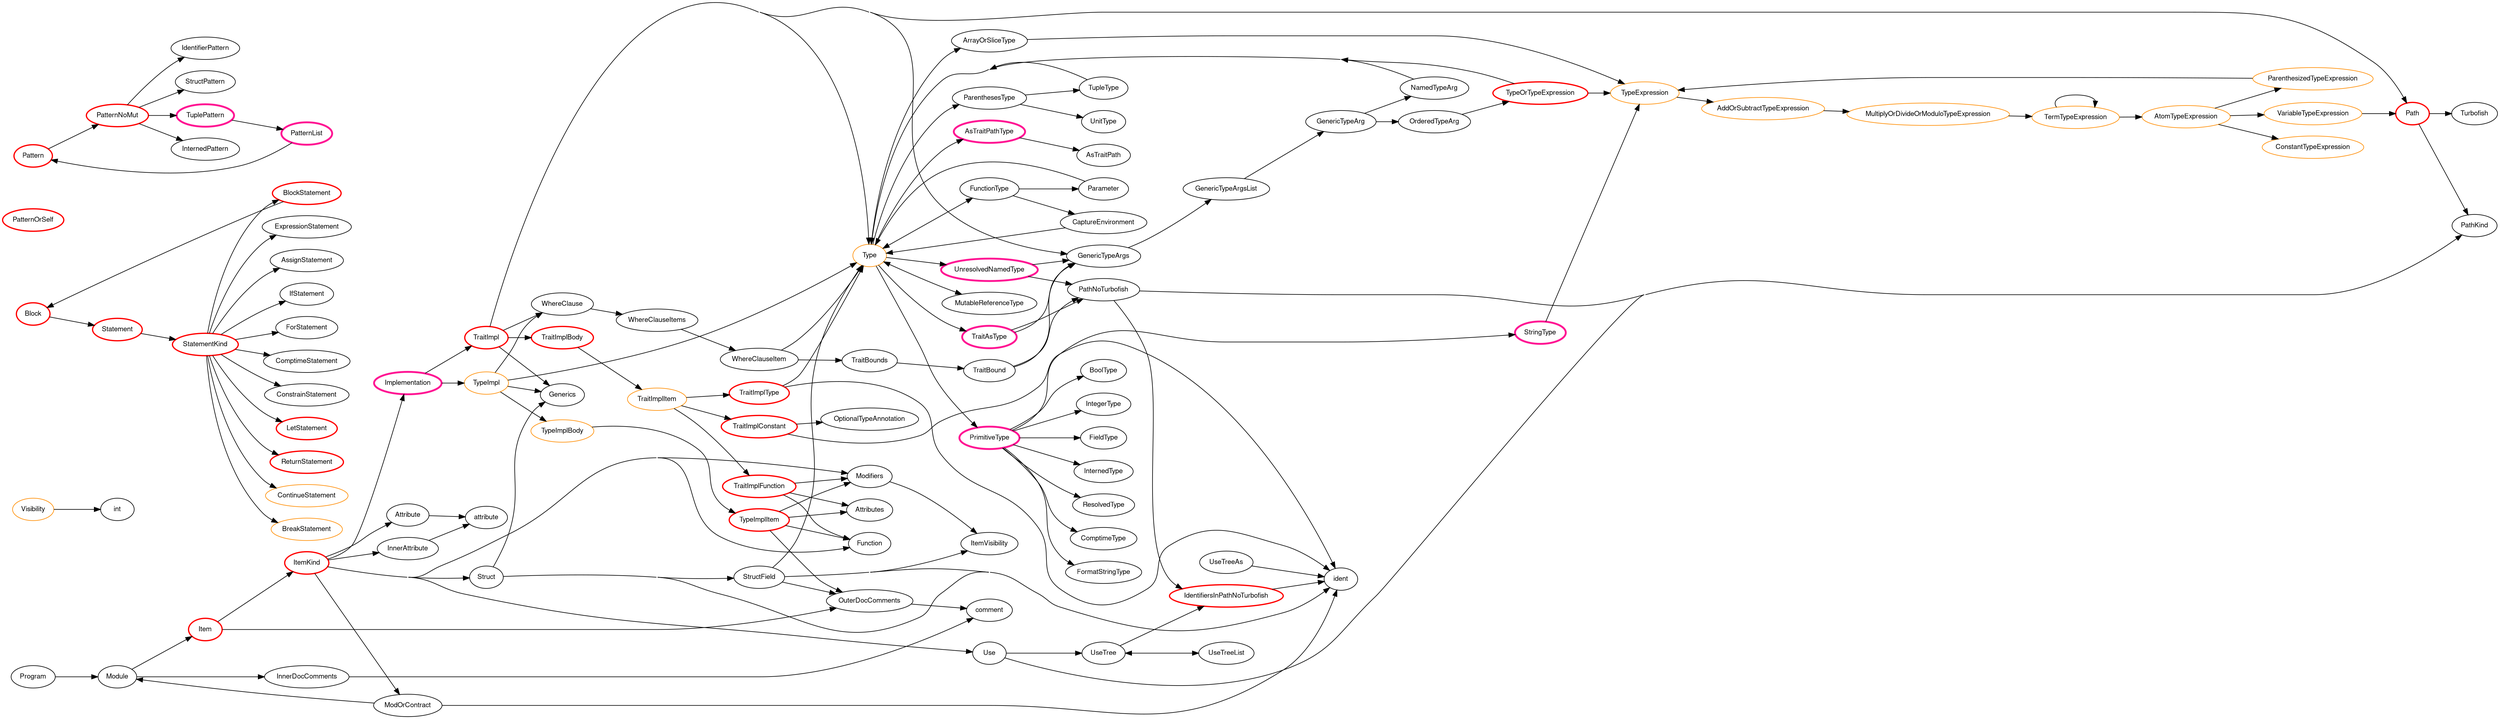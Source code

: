 digraph parser_hierarchy {
fontname="Helvetica,Arial,sans-serif"
fontsize="11"
node [fontname="Helvetica,Arial,sans-serif" fontsize="11"]
edge [fontname="Helvetica,Arial,sans-serif"]
graph [center=1 overlap=false rankdir=LR concentrate=true splines=true ratio=auto mclimit=3]

subgraph implemented {
//node [style=bold]
node [pendwidth=3]
edge [style=dotted]
Type
}

Program -> {Module}
Module -> {Item InnerDocComments}
InnerDocComments -> {comment}
OuterDocComments -> {comment}
Item [color=red penwidth=2]
Item -> {ItemKind OuterDocComments}
ItemKind [color=red penwidth=2]

subgraph grp_ItemKind {
ItemKind -> {Function Implementation Struct ModOrContract Use Modifiers Attribute InnerAttribute}
}
InnerAttribute -> {attribute}
Attribute -> {attribute}
Modifiers -> {ItemVisibility}

subgraph grp_Use {
Use -> {UseTree PathKind}
}
UseTree -> {UseTreeList IdentifiersInPathNoTurbofish}
UseTreeList -> {UseTree}
UseTreeAs -> {ident}
ModOrContract -> {Module ident}
Struct -> {StructField Generics ident}
StructField -> {Type ident ItemVisibility OuterDocComments}
Implementation [color=deeppink penwidth=3]

subgraph grp_Implementation {
Implementation -> {TraitImpl TypeImpl}
}
TypeImpl [color=darkorange]
TypeImpl -> {TypeImplBody WhereClause Type Generics}
TypeImplBody [color=darkorange]
TypeImplBody -> {TypeImplItem}
TypeImplItem [color=red penwidth=2]
TypeImplItem -> {Function Modifiers Attributes OuterDocComments}
TraitImpl [color=red penwidth=2]
TraitImpl -> {TraitImplBody WhereClause Type GenericTypeArgs Path Generics}
TraitImplBody [color=red penwidth=2]
TraitImplBody -> {TraitImplItem}
TraitImplItem [color=darkorange]
TraitImplItem -> {TraitImplFunction TraitImplConstant TraitImplType}
TraitImplType [color=red penwidth=2]
TraitImplType -> {Type ident}
TraitImplConstant [color=red penwidth=2]
TraitImplConstant -> {OptionalTypeAnnotation ident}
TraitImplFunction [color=red penwidth=2]
TraitImplFunction -> {Function Modifiers Attributes}
Type [color=darkorange]

subgraph grp_Type {
Type -> {UnresolvedNamedType AsTraitPathType TraitAsType FunctionType MutableReferenceType ArrayOrSliceType ParenthesesType PrimitiveType}
}
PrimitiveType [color=deeppink penwidth=3]
PrimitiveType -> {InternedType ResolvedType ComptimeType FormatStringType StringType BoolType IntegerType FieldType}
StringType [color=deeppink penwidth=3]
StringType -> {TypeExpression}
ParenthesesType -> {TupleType UnitType}
TupleType -> {Type}
ArrayOrSliceType -> {TypeExpression Type}
MutableReferenceType -> {Type}
FunctionType -> {Type Parameter CaptureEnvironment}
CaptureEnvironment -> {Type}
Parameter -> {Type}
TraitAsType [color=deeppink penwidth=3]
TraitAsType -> {GenericTypeArgs PathNoTurbofish}
AsTraitPathType [color=deeppink penwidth=3]
AsTraitPathType -> {AsTraitPath}
UnresolvedNamedType [color=deeppink penwidth=3]
UnresolvedNamedType -> {GenericTypeArgs PathNoTurbofish}
TypeOrTypeExpression [color=red penwidth=2]
TypeOrTypeExpression -> {TypeExpression Type}
TypeExpression [color=darkorange]
TypeExpression -> {AddOrSubtractTypeExpression}
AddOrSubtractTypeExpression [color=darkorange]

subgraph grp_AddOrSubtractTypeExpression {
AddOrSubtractTypeExpression -> {MultiplyOrDivideOrModuloTypeExpression}
}
MultiplyOrDivideOrModuloTypeExpression [color=darkorange]
MultiplyOrDivideOrModuloTypeExpression -> {TermTypeExpression}
TermTypeExpression [color=darkorange]
TermTypeExpression -> {AtomTypeExpression TermTypeExpression}
AtomTypeExpression [color=darkorange]
AtomTypeExpression -> {ParenthesizedTypeExpression VariableTypeExpression ConstantTypeExpression}
ConstantTypeExpression [color=darkorange]
VariableTypeExpression [color=darkorange]
VariableTypeExpression -> {Path}
ParenthesizedTypeExpression [color=darkorange]
ParenthesizedTypeExpression -> {TypeExpression}
Path [color=red penwidth=2]

subgraph grp_Path {
Path -> {Turbofish PathKind}
}
PathNoTurbofish -> {IdentifiersInPathNoTurbofish PathKind}
IdentifiersInPathNoTurbofish [color=red penwidth=2]
IdentifiersInPathNoTurbofish -> {ident}
Visibility [color=darkorange]
Visibility -> {int}
Block [color=red penwidth=2]
Block -> {Statement}
Statement [color=red penwidth=2]
Statement -> {StatementKind}
StatementKind [color=red penwidth=2]

subgraph grp_StatementKind {
StatementKind -> {ExpressionStatement AssignStatement BlockStatement IfStatement ForStatement ComptimeStatement ConstrainStatement LetStatement ReturnStatement ContinueStatement BreakStatement}
}
BreakStatement [color=darkorange]
ContinueStatement [color=darkorange]
ReturnStatement [color=red penwidth=2]
LetStatement [color=red penwidth=2]
BlockStatement [color=red penwidth=2]
BlockStatement -> {Block}

subgraph grp_GenericTypeArgs {
GenericTypeArgs -> {GenericTypeArgsList}
}
GenericTypeArgsList -> {GenericTypeArg}
GenericTypeArg -> {OrderedTypeArg NamedTypeArg}
NamedTypeArg -> {Type}
OrderedTypeArg -> {TypeOrTypeExpression}

subgraph grp_WhereClause {
WhereClause -> {WhereClauseItems}
}
WhereClauseItems -> {WhereClauseItem}
WhereClauseItem -> {TraitBounds Type}
TraitBounds -> {TraitBound}
TraitBound -> {GenericTypeArgs PathNoTurbofish}
PatternOrSelf [color=red penwidth=2]
Pattern [color=red penwidth=2]
Pattern -> {PatternNoMut}
PatternNoMut [color=red penwidth=2]
PatternNoMut -> {IdentifierPattern StructPattern TuplePattern InternedPattern}
TuplePattern [color=deeppink penwidth=3]
TuplePattern -> {PatternList}
PatternList [color=deeppink penwidth=3]
PatternList -> {Pattern}
}
